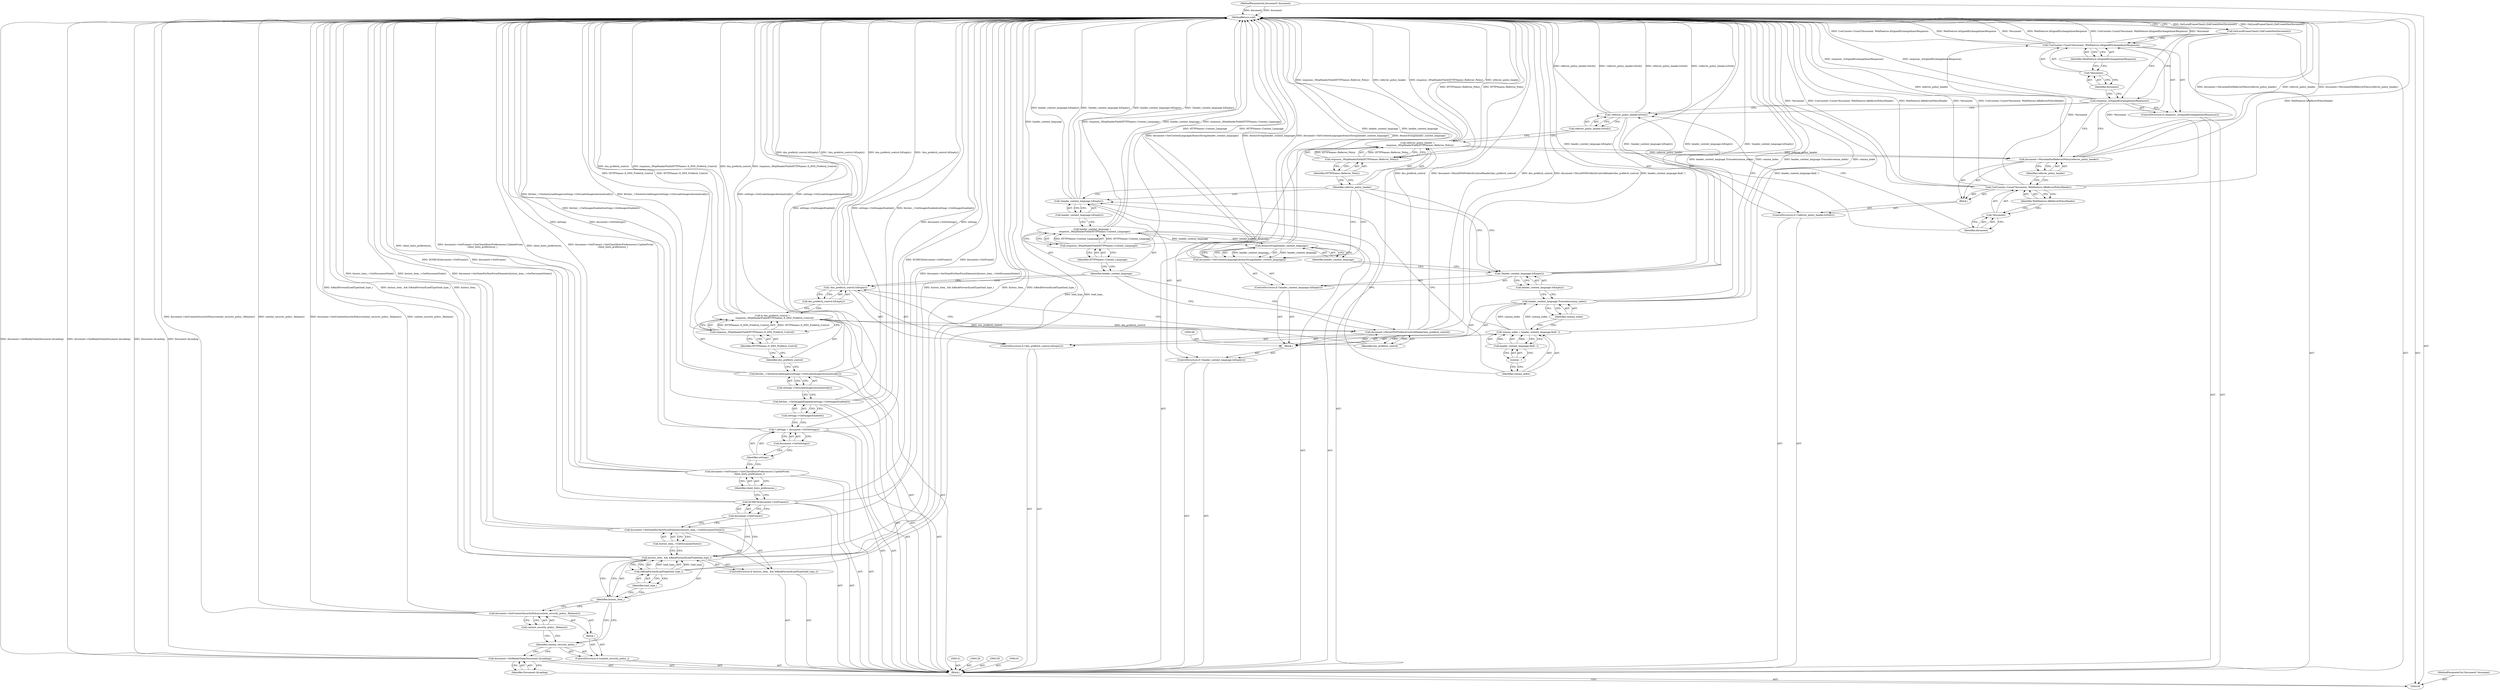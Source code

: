 digraph "1_Chrome_d683fb12566eaec180ee0e0506288f46cc7a43e7_1" {
"1000183" [label="(MethodReturn,void)"];
"1000101" [label="(MethodParameterIn,Document* document)"];
"1000309" [label="(MethodParameterOut,Document* document)"];
"1000102" [label="(Block,)"];
"1000117" [label="(Call,DCHECK(document->GetFrame()))"];
"1000118" [label="(Call,document->GetFrame())"];
"1000119" [label="(Call,document->GetFrame()->GetClientHintsPreferences().UpdateFrom(\n      client_hints_preferences_))"];
"1000120" [label="(Identifier,client_hints_preferences_)"];
"1000122" [label="(Call,* settings = document->GetSettings())"];
"1000123" [label="(Identifier,settings)"];
"1000124" [label="(Call,document->GetSettings())"];
"1000125" [label="(Call,fetcher_->SetImagesEnabled(settings->GetImagesEnabled()))"];
"1000126" [label="(Call,settings->GetImagesEnabled())"];
"1000127" [label="(Call,fetcher_->SetAutoLoadImages(settings->GetLoadsImagesAutomatically()))"];
"1000128" [label="(Call,settings->GetLoadsImagesAutomatically())"];
"1000130" [label="(Call,& dns_prefetch_control =\n      response_.HttpHeaderField(HTTPNames::X_DNS_Prefetch_Control))"];
"1000131" [label="(Identifier,dns_prefetch_control)"];
"1000133" [label="(Identifier,HTTPNames::X_DNS_Prefetch_Control)"];
"1000132" [label="(Call,response_.HttpHeaderField(HTTPNames::X_DNS_Prefetch_Control))"];
"1000104" [label="(Identifier,Document::kLoading)"];
"1000103" [label="(Call,document->SetReadyState(Document::kLoading))"];
"1000134" [label="(ControlStructure,if (!dns_prefetch_control.IsEmpty()))"];
"1000135" [label="(Call,!dns_prefetch_control.IsEmpty())"];
"1000136" [label="(Call,dns_prefetch_control.IsEmpty())"];
"1000137" [label="(Call,document->ParseDNSPrefetchControlHeader(dns_prefetch_control))"];
"1000138" [label="(Identifier,dns_prefetch_control)"];
"1000140" [label="(Call,header_content_language =\n      response_.HttpHeaderField(HTTPNames::Content_Language))"];
"1000141" [label="(Identifier,header_content_language)"];
"1000143" [label="(Identifier,HTTPNames::Content_Language)"];
"1000142" [label="(Call,response_.HttpHeaderField(HTTPNames::Content_Language))"];
"1000144" [label="(ControlStructure,if (!header_content_language.IsEmpty()))"];
"1000145" [label="(Call,!header_content_language.IsEmpty())"];
"1000146" [label="(Call,header_content_language.IsEmpty())"];
"1000149" [label="(Call,comma_index = header_content_language.find(','))"];
"1000150" [label="(Identifier,comma_index)"];
"1000151" [label="(Call,header_content_language.find(','))"];
"1000147" [label="(Block,)"];
"1000152" [label="(Literal,',')"];
"1000154" [label="(Identifier,comma_index)"];
"1000153" [label="(Call,header_content_language.Truncate(comma_index))"];
"1000105" [label="(ControlStructure,if (content_security_policy_))"];
"1000107" [label="(Block,)"];
"1000106" [label="(Identifier,content_security_policy_)"];
"1000155" [label="(ControlStructure,if (!header_content_language.IsEmpty()))"];
"1000156" [label="(Call,!header_content_language.IsEmpty())"];
"1000157" [label="(Call,header_content_language.IsEmpty())"];
"1000159" [label="(Call,AtomicString(header_content_language))"];
"1000160" [label="(Identifier,header_content_language)"];
"1000158" [label="(Call,document->SetContentLanguage(AtomicString(header_content_language)))"];
"1000162" [label="(Call,referrer_policy_header =\n      response_.HttpHeaderField(HTTPNames::Referrer_Policy))"];
"1000163" [label="(Identifier,referrer_policy_header)"];
"1000165" [label="(Identifier,HTTPNames::Referrer_Policy)"];
"1000164" [label="(Call,response_.HttpHeaderField(HTTPNames::Referrer_Policy))"];
"1000166" [label="(ControlStructure,if (!referrer_policy_header.IsNull()))"];
"1000169" [label="(Block,)"];
"1000167" [label="(Call,!referrer_policy_header.IsNull())"];
"1000168" [label="(Call,referrer_policy_header.IsNull())"];
"1000171" [label="(Call,*document)"];
"1000172" [label="(Identifier,document)"];
"1000173" [label="(Identifier,WebFeature::kReferrerPolicyHeader)"];
"1000170" [label="(Call,UseCounter::Count(*document, WebFeature::kReferrerPolicyHeader))"];
"1000174" [label="(Call,document->ParseAndSetReferrerPolicy(referrer_policy_header))"];
"1000175" [label="(Identifier,referrer_policy_header)"];
"1000108" [label="(Call,document->InitContentSecurityPolicy(content_security_policy_.Release()))"];
"1000109" [label="(Call,content_security_policy_.Release())"];
"1000176" [label="(ControlStructure,if (response_.IsSignedExchangeInnerResponse()))"];
"1000177" [label="(Call,response_.IsSignedExchangeInnerResponse())"];
"1000179" [label="(Call,*document)"];
"1000180" [label="(Identifier,document)"];
"1000181" [label="(Identifier,WebFeature::kSignedExchangeInnerResponse)"];
"1000178" [label="(Call,UseCounter::Count(*document, WebFeature::kSignedExchangeInnerResponse))"];
"1000182" [label="(Call,GetLocalFrameClient().DidCreateNewDocument())"];
"1000113" [label="(Call,IsBackForwardLoadType(load_type_))"];
"1000110" [label="(ControlStructure,if (history_item_ && IsBackForwardLoadType(load_type_)))"];
"1000114" [label="(Identifier,load_type_)"];
"1000111" [label="(Call,history_item_ && IsBackForwardLoadType(load_type_))"];
"1000112" [label="(Identifier,history_item_)"];
"1000115" [label="(Call,document->SetStateForNewFormElements(history_item_->GetDocumentState()))"];
"1000116" [label="(Call,history_item_->GetDocumentState())"];
"1000183" -> "1000100"  [label="AST: "];
"1000183" -> "1000182"  [label="CFG: "];
"1000140" -> "1000183"  [label="DDG: response_.HttpHeaderField(HTTPNames::Content_Language)"];
"1000140" -> "1000183"  [label="DDG: header_content_language"];
"1000125" -> "1000183"  [label="DDG: fetcher_->SetImagesEnabled(settings->GetImagesEnabled())"];
"1000125" -> "1000183"  [label="DDG: settings->GetImagesEnabled()"];
"1000108" -> "1000183"  [label="DDG: document->InitContentSecurityPolicy(content_security_policy_.Release())"];
"1000108" -> "1000183"  [label="DDG: content_security_policy_.Release()"];
"1000149" -> "1000183"  [label="DDG: header_content_language.find(',')"];
"1000156" -> "1000183"  [label="DDG: header_content_language.IsEmpty()"];
"1000156" -> "1000183"  [label="DDG: !header_content_language.IsEmpty()"];
"1000178" -> "1000183"  [label="DDG: WebFeature::kSignedExchangeInnerResponse"];
"1000178" -> "1000183"  [label="DDG: UseCounter::Count(*document, WebFeature::kSignedExchangeInnerResponse)"];
"1000178" -> "1000183"  [label="DDG: *document"];
"1000115" -> "1000183"  [label="DDG: document->SetStateForNewFormElements(history_item_->GetDocumentState())"];
"1000115" -> "1000183"  [label="DDG: history_item_->GetDocumentState()"];
"1000117" -> "1000183"  [label="DDG: document->GetFrame()"];
"1000117" -> "1000183"  [label="DDG: DCHECK(document->GetFrame())"];
"1000153" -> "1000183"  [label="DDG: comma_index"];
"1000153" -> "1000183"  [label="DDG: header_content_language.Truncate(comma_index)"];
"1000119" -> "1000183"  [label="DDG: document->GetFrame()->GetClientHintsPreferences().UpdateFrom(\n      client_hints_preferences_)"];
"1000119" -> "1000183"  [label="DDG: client_hints_preferences_"];
"1000182" -> "1000183"  [label="DDG: GetLocalFrameClient().DidCreateNewDocument()"];
"1000158" -> "1000183"  [label="DDG: AtomicString(header_content_language)"];
"1000158" -> "1000183"  [label="DDG: document->SetContentLanguage(AtomicString(header_content_language))"];
"1000167" -> "1000183"  [label="DDG: referrer_policy_header.IsNull()"];
"1000167" -> "1000183"  [label="DDG: !referrer_policy_header.IsNull()"];
"1000162" -> "1000183"  [label="DDG: response_.HttpHeaderField(HTTPNames::Referrer_Policy)"];
"1000162" -> "1000183"  [label="DDG: referrer_policy_header"];
"1000103" -> "1000183"  [label="DDG: Document::kLoading"];
"1000103" -> "1000183"  [label="DDG: document->SetReadyState(Document::kLoading)"];
"1000113" -> "1000183"  [label="DDG: load_type_"];
"1000159" -> "1000183"  [label="DDG: header_content_language"];
"1000122" -> "1000183"  [label="DDG: settings"];
"1000122" -> "1000183"  [label="DDG: document->GetSettings()"];
"1000130" -> "1000183"  [label="DDG: response_.HttpHeaderField(HTTPNames::X_DNS_Prefetch_Control)"];
"1000130" -> "1000183"  [label="DDG: dns_prefetch_control"];
"1000127" -> "1000183"  [label="DDG: fetcher_->SetAutoLoadImages(settings->GetLoadsImagesAutomatically())"];
"1000127" -> "1000183"  [label="DDG: settings->GetLoadsImagesAutomatically()"];
"1000132" -> "1000183"  [label="DDG: HTTPNames::X_DNS_Prefetch_Control"];
"1000111" -> "1000183"  [label="DDG: history_item_"];
"1000111" -> "1000183"  [label="DDG: IsBackForwardLoadType(load_type_)"];
"1000111" -> "1000183"  [label="DDG: history_item_ && IsBackForwardLoadType(load_type_)"];
"1000135" -> "1000183"  [label="DDG: !dns_prefetch_control.IsEmpty()"];
"1000135" -> "1000183"  [label="DDG: dns_prefetch_control.IsEmpty()"];
"1000101" -> "1000183"  [label="DDG: document"];
"1000170" -> "1000183"  [label="DDG: WebFeature::kReferrerPolicyHeader"];
"1000170" -> "1000183"  [label="DDG: *document"];
"1000170" -> "1000183"  [label="DDG: UseCounter::Count(*document, WebFeature::kReferrerPolicyHeader)"];
"1000142" -> "1000183"  [label="DDG: HTTPNames::Content_Language"];
"1000145" -> "1000183"  [label="DDG: !header_content_language.IsEmpty()"];
"1000145" -> "1000183"  [label="DDG: header_content_language.IsEmpty()"];
"1000177" -> "1000183"  [label="DDG: response_.IsSignedExchangeInnerResponse()"];
"1000137" -> "1000183"  [label="DDG: dns_prefetch_control"];
"1000137" -> "1000183"  [label="DDG: document->ParseDNSPrefetchControlHeader(dns_prefetch_control)"];
"1000174" -> "1000183"  [label="DDG: document->ParseAndSetReferrerPolicy(referrer_policy_header)"];
"1000174" -> "1000183"  [label="DDG: referrer_policy_header"];
"1000164" -> "1000183"  [label="DDG: HTTPNames::Referrer_Policy"];
"1000101" -> "1000100"  [label="AST: "];
"1000101" -> "1000183"  [label="DDG: document"];
"1000309" -> "1000100"  [label="AST: "];
"1000102" -> "1000100"  [label="AST: "];
"1000103" -> "1000102"  [label="AST: "];
"1000105" -> "1000102"  [label="AST: "];
"1000110" -> "1000102"  [label="AST: "];
"1000117" -> "1000102"  [label="AST: "];
"1000119" -> "1000102"  [label="AST: "];
"1000121" -> "1000102"  [label="AST: "];
"1000122" -> "1000102"  [label="AST: "];
"1000125" -> "1000102"  [label="AST: "];
"1000127" -> "1000102"  [label="AST: "];
"1000129" -> "1000102"  [label="AST: "];
"1000130" -> "1000102"  [label="AST: "];
"1000134" -> "1000102"  [label="AST: "];
"1000139" -> "1000102"  [label="AST: "];
"1000140" -> "1000102"  [label="AST: "];
"1000144" -> "1000102"  [label="AST: "];
"1000161" -> "1000102"  [label="AST: "];
"1000162" -> "1000102"  [label="AST: "];
"1000166" -> "1000102"  [label="AST: "];
"1000176" -> "1000102"  [label="AST: "];
"1000182" -> "1000102"  [label="AST: "];
"1000117" -> "1000102"  [label="AST: "];
"1000117" -> "1000118"  [label="CFG: "];
"1000118" -> "1000117"  [label="AST: "];
"1000120" -> "1000117"  [label="CFG: "];
"1000117" -> "1000183"  [label="DDG: document->GetFrame()"];
"1000117" -> "1000183"  [label="DDG: DCHECK(document->GetFrame())"];
"1000118" -> "1000117"  [label="AST: "];
"1000118" -> "1000115"  [label="CFG: "];
"1000118" -> "1000111"  [label="CFG: "];
"1000117" -> "1000118"  [label="CFG: "];
"1000119" -> "1000102"  [label="AST: "];
"1000119" -> "1000120"  [label="CFG: "];
"1000120" -> "1000119"  [label="AST: "];
"1000123" -> "1000119"  [label="CFG: "];
"1000119" -> "1000183"  [label="DDG: document->GetFrame()->GetClientHintsPreferences().UpdateFrom(\n      client_hints_preferences_)"];
"1000119" -> "1000183"  [label="DDG: client_hints_preferences_"];
"1000120" -> "1000119"  [label="AST: "];
"1000120" -> "1000117"  [label="CFG: "];
"1000119" -> "1000120"  [label="CFG: "];
"1000122" -> "1000102"  [label="AST: "];
"1000122" -> "1000124"  [label="CFG: "];
"1000123" -> "1000122"  [label="AST: "];
"1000124" -> "1000122"  [label="AST: "];
"1000126" -> "1000122"  [label="CFG: "];
"1000122" -> "1000183"  [label="DDG: settings"];
"1000122" -> "1000183"  [label="DDG: document->GetSettings()"];
"1000123" -> "1000122"  [label="AST: "];
"1000123" -> "1000119"  [label="CFG: "];
"1000124" -> "1000123"  [label="CFG: "];
"1000124" -> "1000122"  [label="AST: "];
"1000124" -> "1000123"  [label="CFG: "];
"1000122" -> "1000124"  [label="CFG: "];
"1000125" -> "1000102"  [label="AST: "];
"1000125" -> "1000126"  [label="CFG: "];
"1000126" -> "1000125"  [label="AST: "];
"1000128" -> "1000125"  [label="CFG: "];
"1000125" -> "1000183"  [label="DDG: fetcher_->SetImagesEnabled(settings->GetImagesEnabled())"];
"1000125" -> "1000183"  [label="DDG: settings->GetImagesEnabled()"];
"1000126" -> "1000125"  [label="AST: "];
"1000126" -> "1000122"  [label="CFG: "];
"1000125" -> "1000126"  [label="CFG: "];
"1000127" -> "1000102"  [label="AST: "];
"1000127" -> "1000128"  [label="CFG: "];
"1000128" -> "1000127"  [label="AST: "];
"1000131" -> "1000127"  [label="CFG: "];
"1000127" -> "1000183"  [label="DDG: fetcher_->SetAutoLoadImages(settings->GetLoadsImagesAutomatically())"];
"1000127" -> "1000183"  [label="DDG: settings->GetLoadsImagesAutomatically()"];
"1000128" -> "1000127"  [label="AST: "];
"1000128" -> "1000125"  [label="CFG: "];
"1000127" -> "1000128"  [label="CFG: "];
"1000130" -> "1000102"  [label="AST: "];
"1000130" -> "1000132"  [label="CFG: "];
"1000131" -> "1000130"  [label="AST: "];
"1000132" -> "1000130"  [label="AST: "];
"1000136" -> "1000130"  [label="CFG: "];
"1000130" -> "1000183"  [label="DDG: response_.HttpHeaderField(HTTPNames::X_DNS_Prefetch_Control)"];
"1000130" -> "1000183"  [label="DDG: dns_prefetch_control"];
"1000132" -> "1000130"  [label="DDG: HTTPNames::X_DNS_Prefetch_Control"];
"1000130" -> "1000137"  [label="DDG: dns_prefetch_control"];
"1000131" -> "1000130"  [label="AST: "];
"1000131" -> "1000127"  [label="CFG: "];
"1000133" -> "1000131"  [label="CFG: "];
"1000133" -> "1000132"  [label="AST: "];
"1000133" -> "1000131"  [label="CFG: "];
"1000132" -> "1000133"  [label="CFG: "];
"1000132" -> "1000130"  [label="AST: "];
"1000132" -> "1000133"  [label="CFG: "];
"1000133" -> "1000132"  [label="AST: "];
"1000130" -> "1000132"  [label="CFG: "];
"1000132" -> "1000183"  [label="DDG: HTTPNames::X_DNS_Prefetch_Control"];
"1000132" -> "1000130"  [label="DDG: HTTPNames::X_DNS_Prefetch_Control"];
"1000104" -> "1000103"  [label="AST: "];
"1000104" -> "1000100"  [label="CFG: "];
"1000103" -> "1000104"  [label="CFG: "];
"1000103" -> "1000102"  [label="AST: "];
"1000103" -> "1000104"  [label="CFG: "];
"1000104" -> "1000103"  [label="AST: "];
"1000106" -> "1000103"  [label="CFG: "];
"1000103" -> "1000183"  [label="DDG: Document::kLoading"];
"1000103" -> "1000183"  [label="DDG: document->SetReadyState(Document::kLoading)"];
"1000134" -> "1000102"  [label="AST: "];
"1000135" -> "1000134"  [label="AST: "];
"1000137" -> "1000134"  [label="AST: "];
"1000135" -> "1000134"  [label="AST: "];
"1000135" -> "1000136"  [label="CFG: "];
"1000136" -> "1000135"  [label="AST: "];
"1000138" -> "1000135"  [label="CFG: "];
"1000141" -> "1000135"  [label="CFG: "];
"1000135" -> "1000183"  [label="DDG: !dns_prefetch_control.IsEmpty()"];
"1000135" -> "1000183"  [label="DDG: dns_prefetch_control.IsEmpty()"];
"1000136" -> "1000135"  [label="AST: "];
"1000136" -> "1000130"  [label="CFG: "];
"1000135" -> "1000136"  [label="CFG: "];
"1000137" -> "1000134"  [label="AST: "];
"1000137" -> "1000138"  [label="CFG: "];
"1000138" -> "1000137"  [label="AST: "];
"1000141" -> "1000137"  [label="CFG: "];
"1000137" -> "1000183"  [label="DDG: dns_prefetch_control"];
"1000137" -> "1000183"  [label="DDG: document->ParseDNSPrefetchControlHeader(dns_prefetch_control)"];
"1000130" -> "1000137"  [label="DDG: dns_prefetch_control"];
"1000138" -> "1000137"  [label="AST: "];
"1000138" -> "1000135"  [label="CFG: "];
"1000137" -> "1000138"  [label="CFG: "];
"1000140" -> "1000102"  [label="AST: "];
"1000140" -> "1000142"  [label="CFG: "];
"1000141" -> "1000140"  [label="AST: "];
"1000142" -> "1000140"  [label="AST: "];
"1000146" -> "1000140"  [label="CFG: "];
"1000140" -> "1000183"  [label="DDG: response_.HttpHeaderField(HTTPNames::Content_Language)"];
"1000140" -> "1000183"  [label="DDG: header_content_language"];
"1000142" -> "1000140"  [label="DDG: HTTPNames::Content_Language"];
"1000140" -> "1000159"  [label="DDG: header_content_language"];
"1000141" -> "1000140"  [label="AST: "];
"1000141" -> "1000137"  [label="CFG: "];
"1000141" -> "1000135"  [label="CFG: "];
"1000143" -> "1000141"  [label="CFG: "];
"1000143" -> "1000142"  [label="AST: "];
"1000143" -> "1000141"  [label="CFG: "];
"1000142" -> "1000143"  [label="CFG: "];
"1000142" -> "1000140"  [label="AST: "];
"1000142" -> "1000143"  [label="CFG: "];
"1000143" -> "1000142"  [label="AST: "];
"1000140" -> "1000142"  [label="CFG: "];
"1000142" -> "1000183"  [label="DDG: HTTPNames::Content_Language"];
"1000142" -> "1000140"  [label="DDG: HTTPNames::Content_Language"];
"1000144" -> "1000102"  [label="AST: "];
"1000145" -> "1000144"  [label="AST: "];
"1000147" -> "1000144"  [label="AST: "];
"1000145" -> "1000144"  [label="AST: "];
"1000145" -> "1000146"  [label="CFG: "];
"1000146" -> "1000145"  [label="AST: "];
"1000150" -> "1000145"  [label="CFG: "];
"1000163" -> "1000145"  [label="CFG: "];
"1000145" -> "1000183"  [label="DDG: !header_content_language.IsEmpty()"];
"1000145" -> "1000183"  [label="DDG: header_content_language.IsEmpty()"];
"1000146" -> "1000145"  [label="AST: "];
"1000146" -> "1000140"  [label="CFG: "];
"1000145" -> "1000146"  [label="CFG: "];
"1000149" -> "1000147"  [label="AST: "];
"1000149" -> "1000151"  [label="CFG: "];
"1000150" -> "1000149"  [label="AST: "];
"1000151" -> "1000149"  [label="AST: "];
"1000154" -> "1000149"  [label="CFG: "];
"1000149" -> "1000183"  [label="DDG: header_content_language.find(',')"];
"1000151" -> "1000149"  [label="DDG: ','"];
"1000149" -> "1000153"  [label="DDG: comma_index"];
"1000150" -> "1000149"  [label="AST: "];
"1000150" -> "1000145"  [label="CFG: "];
"1000152" -> "1000150"  [label="CFG: "];
"1000151" -> "1000149"  [label="AST: "];
"1000151" -> "1000152"  [label="CFG: "];
"1000152" -> "1000151"  [label="AST: "];
"1000149" -> "1000151"  [label="CFG: "];
"1000151" -> "1000149"  [label="DDG: ','"];
"1000147" -> "1000144"  [label="AST: "];
"1000148" -> "1000147"  [label="AST: "];
"1000149" -> "1000147"  [label="AST: "];
"1000153" -> "1000147"  [label="AST: "];
"1000155" -> "1000147"  [label="AST: "];
"1000152" -> "1000151"  [label="AST: "];
"1000152" -> "1000150"  [label="CFG: "];
"1000151" -> "1000152"  [label="CFG: "];
"1000154" -> "1000153"  [label="AST: "];
"1000154" -> "1000149"  [label="CFG: "];
"1000153" -> "1000154"  [label="CFG: "];
"1000153" -> "1000147"  [label="AST: "];
"1000153" -> "1000154"  [label="CFG: "];
"1000154" -> "1000153"  [label="AST: "];
"1000157" -> "1000153"  [label="CFG: "];
"1000153" -> "1000183"  [label="DDG: comma_index"];
"1000153" -> "1000183"  [label="DDG: header_content_language.Truncate(comma_index)"];
"1000149" -> "1000153"  [label="DDG: comma_index"];
"1000105" -> "1000102"  [label="AST: "];
"1000106" -> "1000105"  [label="AST: "];
"1000107" -> "1000105"  [label="AST: "];
"1000107" -> "1000105"  [label="AST: "];
"1000108" -> "1000107"  [label="AST: "];
"1000106" -> "1000105"  [label="AST: "];
"1000106" -> "1000103"  [label="CFG: "];
"1000109" -> "1000106"  [label="CFG: "];
"1000112" -> "1000106"  [label="CFG: "];
"1000155" -> "1000147"  [label="AST: "];
"1000156" -> "1000155"  [label="AST: "];
"1000158" -> "1000155"  [label="AST: "];
"1000156" -> "1000155"  [label="AST: "];
"1000156" -> "1000157"  [label="CFG: "];
"1000157" -> "1000156"  [label="AST: "];
"1000160" -> "1000156"  [label="CFG: "];
"1000163" -> "1000156"  [label="CFG: "];
"1000156" -> "1000183"  [label="DDG: header_content_language.IsEmpty()"];
"1000156" -> "1000183"  [label="DDG: !header_content_language.IsEmpty()"];
"1000157" -> "1000156"  [label="AST: "];
"1000157" -> "1000153"  [label="CFG: "];
"1000156" -> "1000157"  [label="CFG: "];
"1000159" -> "1000158"  [label="AST: "];
"1000159" -> "1000160"  [label="CFG: "];
"1000160" -> "1000159"  [label="AST: "];
"1000158" -> "1000159"  [label="CFG: "];
"1000159" -> "1000183"  [label="DDG: header_content_language"];
"1000159" -> "1000158"  [label="DDG: header_content_language"];
"1000140" -> "1000159"  [label="DDG: header_content_language"];
"1000160" -> "1000159"  [label="AST: "];
"1000160" -> "1000156"  [label="CFG: "];
"1000159" -> "1000160"  [label="CFG: "];
"1000158" -> "1000155"  [label="AST: "];
"1000158" -> "1000159"  [label="CFG: "];
"1000159" -> "1000158"  [label="AST: "];
"1000163" -> "1000158"  [label="CFG: "];
"1000158" -> "1000183"  [label="DDG: AtomicString(header_content_language)"];
"1000158" -> "1000183"  [label="DDG: document->SetContentLanguage(AtomicString(header_content_language))"];
"1000159" -> "1000158"  [label="DDG: header_content_language"];
"1000162" -> "1000102"  [label="AST: "];
"1000162" -> "1000164"  [label="CFG: "];
"1000163" -> "1000162"  [label="AST: "];
"1000164" -> "1000162"  [label="AST: "];
"1000168" -> "1000162"  [label="CFG: "];
"1000162" -> "1000183"  [label="DDG: response_.HttpHeaderField(HTTPNames::Referrer_Policy)"];
"1000162" -> "1000183"  [label="DDG: referrer_policy_header"];
"1000164" -> "1000162"  [label="DDG: HTTPNames::Referrer_Policy"];
"1000162" -> "1000174"  [label="DDG: referrer_policy_header"];
"1000163" -> "1000162"  [label="AST: "];
"1000163" -> "1000158"  [label="CFG: "];
"1000163" -> "1000156"  [label="CFG: "];
"1000163" -> "1000145"  [label="CFG: "];
"1000165" -> "1000163"  [label="CFG: "];
"1000165" -> "1000164"  [label="AST: "];
"1000165" -> "1000163"  [label="CFG: "];
"1000164" -> "1000165"  [label="CFG: "];
"1000164" -> "1000162"  [label="AST: "];
"1000164" -> "1000165"  [label="CFG: "];
"1000165" -> "1000164"  [label="AST: "];
"1000162" -> "1000164"  [label="CFG: "];
"1000164" -> "1000183"  [label="DDG: HTTPNames::Referrer_Policy"];
"1000164" -> "1000162"  [label="DDG: HTTPNames::Referrer_Policy"];
"1000166" -> "1000102"  [label="AST: "];
"1000167" -> "1000166"  [label="AST: "];
"1000169" -> "1000166"  [label="AST: "];
"1000169" -> "1000166"  [label="AST: "];
"1000170" -> "1000169"  [label="AST: "];
"1000174" -> "1000169"  [label="AST: "];
"1000167" -> "1000166"  [label="AST: "];
"1000167" -> "1000168"  [label="CFG: "];
"1000168" -> "1000167"  [label="AST: "];
"1000172" -> "1000167"  [label="CFG: "];
"1000177" -> "1000167"  [label="CFG: "];
"1000167" -> "1000183"  [label="DDG: referrer_policy_header.IsNull()"];
"1000167" -> "1000183"  [label="DDG: !referrer_policy_header.IsNull()"];
"1000168" -> "1000167"  [label="AST: "];
"1000168" -> "1000162"  [label="CFG: "];
"1000167" -> "1000168"  [label="CFG: "];
"1000171" -> "1000170"  [label="AST: "];
"1000171" -> "1000172"  [label="CFG: "];
"1000172" -> "1000171"  [label="AST: "];
"1000173" -> "1000171"  [label="CFG: "];
"1000172" -> "1000171"  [label="AST: "];
"1000172" -> "1000167"  [label="CFG: "];
"1000171" -> "1000172"  [label="CFG: "];
"1000173" -> "1000170"  [label="AST: "];
"1000173" -> "1000171"  [label="CFG: "];
"1000170" -> "1000173"  [label="CFG: "];
"1000170" -> "1000169"  [label="AST: "];
"1000170" -> "1000173"  [label="CFG: "];
"1000171" -> "1000170"  [label="AST: "];
"1000173" -> "1000170"  [label="AST: "];
"1000175" -> "1000170"  [label="CFG: "];
"1000170" -> "1000183"  [label="DDG: WebFeature::kReferrerPolicyHeader"];
"1000170" -> "1000183"  [label="DDG: *document"];
"1000170" -> "1000183"  [label="DDG: UseCounter::Count(*document, WebFeature::kReferrerPolicyHeader)"];
"1000170" -> "1000178"  [label="DDG: *document"];
"1000174" -> "1000169"  [label="AST: "];
"1000174" -> "1000175"  [label="CFG: "];
"1000175" -> "1000174"  [label="AST: "];
"1000177" -> "1000174"  [label="CFG: "];
"1000174" -> "1000183"  [label="DDG: document->ParseAndSetReferrerPolicy(referrer_policy_header)"];
"1000174" -> "1000183"  [label="DDG: referrer_policy_header"];
"1000162" -> "1000174"  [label="DDG: referrer_policy_header"];
"1000175" -> "1000174"  [label="AST: "];
"1000175" -> "1000170"  [label="CFG: "];
"1000174" -> "1000175"  [label="CFG: "];
"1000108" -> "1000107"  [label="AST: "];
"1000108" -> "1000109"  [label="CFG: "];
"1000109" -> "1000108"  [label="AST: "];
"1000112" -> "1000108"  [label="CFG: "];
"1000108" -> "1000183"  [label="DDG: document->InitContentSecurityPolicy(content_security_policy_.Release())"];
"1000108" -> "1000183"  [label="DDG: content_security_policy_.Release()"];
"1000109" -> "1000108"  [label="AST: "];
"1000109" -> "1000106"  [label="CFG: "];
"1000108" -> "1000109"  [label="CFG: "];
"1000176" -> "1000102"  [label="AST: "];
"1000177" -> "1000176"  [label="AST: "];
"1000178" -> "1000176"  [label="AST: "];
"1000177" -> "1000176"  [label="AST: "];
"1000177" -> "1000174"  [label="CFG: "];
"1000177" -> "1000167"  [label="CFG: "];
"1000180" -> "1000177"  [label="CFG: "];
"1000182" -> "1000177"  [label="CFG: "];
"1000177" -> "1000183"  [label="DDG: response_.IsSignedExchangeInnerResponse()"];
"1000179" -> "1000178"  [label="AST: "];
"1000179" -> "1000180"  [label="CFG: "];
"1000180" -> "1000179"  [label="AST: "];
"1000181" -> "1000179"  [label="CFG: "];
"1000180" -> "1000179"  [label="AST: "];
"1000180" -> "1000177"  [label="CFG: "];
"1000179" -> "1000180"  [label="CFG: "];
"1000181" -> "1000178"  [label="AST: "];
"1000181" -> "1000179"  [label="CFG: "];
"1000178" -> "1000181"  [label="CFG: "];
"1000178" -> "1000176"  [label="AST: "];
"1000178" -> "1000181"  [label="CFG: "];
"1000179" -> "1000178"  [label="AST: "];
"1000181" -> "1000178"  [label="AST: "];
"1000182" -> "1000178"  [label="CFG: "];
"1000178" -> "1000183"  [label="DDG: WebFeature::kSignedExchangeInnerResponse"];
"1000178" -> "1000183"  [label="DDG: UseCounter::Count(*document, WebFeature::kSignedExchangeInnerResponse)"];
"1000178" -> "1000183"  [label="DDG: *document"];
"1000170" -> "1000178"  [label="DDG: *document"];
"1000182" -> "1000102"  [label="AST: "];
"1000182" -> "1000178"  [label="CFG: "];
"1000182" -> "1000177"  [label="CFG: "];
"1000183" -> "1000182"  [label="CFG: "];
"1000182" -> "1000183"  [label="DDG: GetLocalFrameClient().DidCreateNewDocument()"];
"1000113" -> "1000111"  [label="AST: "];
"1000113" -> "1000114"  [label="CFG: "];
"1000114" -> "1000113"  [label="AST: "];
"1000111" -> "1000113"  [label="CFG: "];
"1000113" -> "1000183"  [label="DDG: load_type_"];
"1000113" -> "1000111"  [label="DDG: load_type_"];
"1000110" -> "1000102"  [label="AST: "];
"1000111" -> "1000110"  [label="AST: "];
"1000115" -> "1000110"  [label="AST: "];
"1000114" -> "1000113"  [label="AST: "];
"1000114" -> "1000112"  [label="CFG: "];
"1000113" -> "1000114"  [label="CFG: "];
"1000111" -> "1000110"  [label="AST: "];
"1000111" -> "1000112"  [label="CFG: "];
"1000111" -> "1000113"  [label="CFG: "];
"1000112" -> "1000111"  [label="AST: "];
"1000113" -> "1000111"  [label="AST: "];
"1000116" -> "1000111"  [label="CFG: "];
"1000118" -> "1000111"  [label="CFG: "];
"1000111" -> "1000183"  [label="DDG: history_item_"];
"1000111" -> "1000183"  [label="DDG: IsBackForwardLoadType(load_type_)"];
"1000111" -> "1000183"  [label="DDG: history_item_ && IsBackForwardLoadType(load_type_)"];
"1000113" -> "1000111"  [label="DDG: load_type_"];
"1000112" -> "1000111"  [label="AST: "];
"1000112" -> "1000108"  [label="CFG: "];
"1000112" -> "1000106"  [label="CFG: "];
"1000114" -> "1000112"  [label="CFG: "];
"1000111" -> "1000112"  [label="CFG: "];
"1000115" -> "1000110"  [label="AST: "];
"1000115" -> "1000116"  [label="CFG: "];
"1000116" -> "1000115"  [label="AST: "];
"1000118" -> "1000115"  [label="CFG: "];
"1000115" -> "1000183"  [label="DDG: document->SetStateForNewFormElements(history_item_->GetDocumentState())"];
"1000115" -> "1000183"  [label="DDG: history_item_->GetDocumentState()"];
"1000116" -> "1000115"  [label="AST: "];
"1000116" -> "1000111"  [label="CFG: "];
"1000115" -> "1000116"  [label="CFG: "];
}
